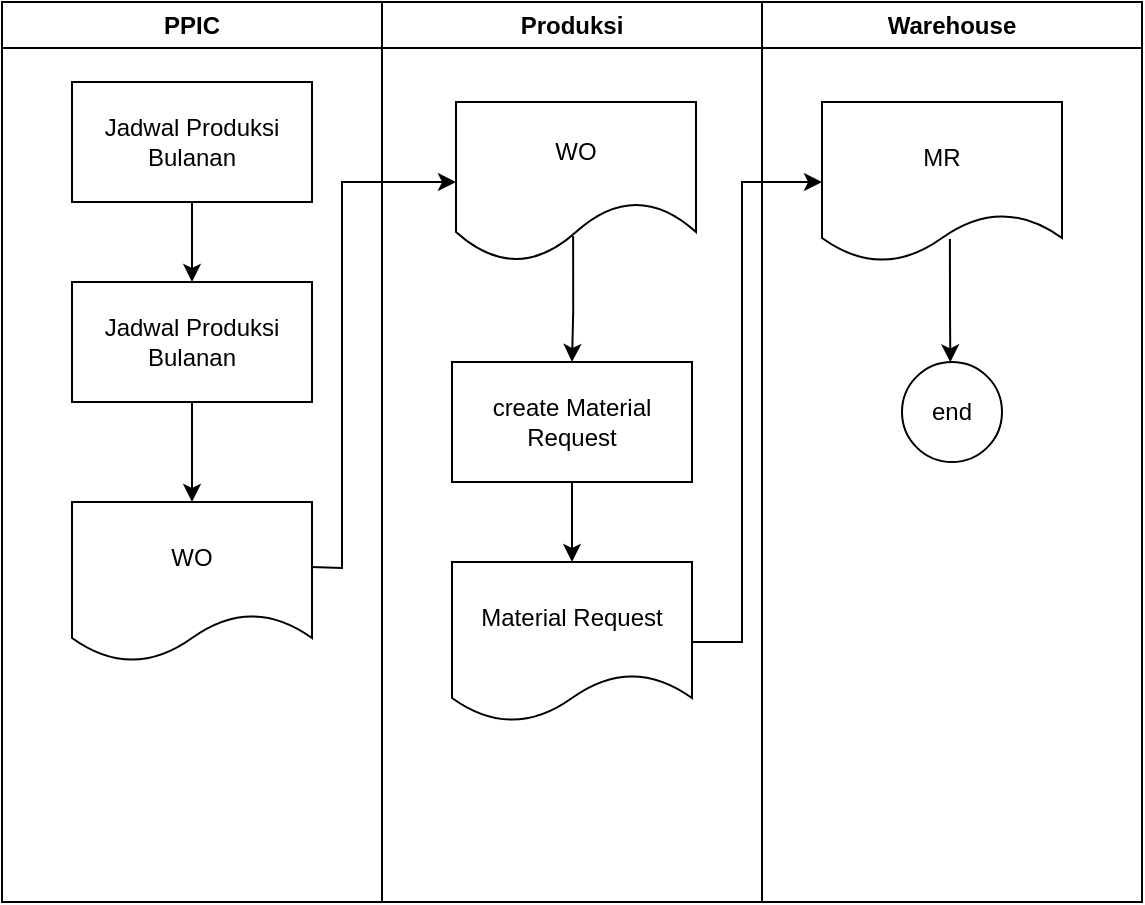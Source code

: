 <mxfile version="21.8.2" type="github">
  <diagram name="WO process" id="kqF_mJBYBKR-CQRFstvZ">
    <mxGraphModel dx="1035" dy="515" grid="1" gridSize="10" guides="1" tooltips="1" connect="1" arrows="1" fold="1" page="1" pageScale="1" pageWidth="827" pageHeight="1169" math="0" shadow="0">
      <root>
        <mxCell id="0" />
        <mxCell id="1" parent="0" />
        <mxCell id="Fn0qIPNBz0VR9quJUccj-1" value="PPIC" style="swimlane;whiteSpace=wrap;html=1;" vertex="1" parent="1">
          <mxGeometry x="110" y="150" width="190" height="450" as="geometry" />
        </mxCell>
        <mxCell id="Fn0qIPNBz0VR9quJUccj-4" style="edgeStyle=orthogonalEdgeStyle;rounded=0;orthogonalLoop=1;jettySize=auto;html=1;exitX=0.5;exitY=1;exitDx=0;exitDy=0;entryX=0.5;entryY=0;entryDx=0;entryDy=0;" edge="1" parent="Fn0qIPNBz0VR9quJUccj-1" source="Fn0qIPNBz0VR9quJUccj-2" target="Fn0qIPNBz0VR9quJUccj-3">
          <mxGeometry relative="1" as="geometry" />
        </mxCell>
        <mxCell id="Fn0qIPNBz0VR9quJUccj-2" value="Jadwal Produksi Bulanan" style="rounded=0;whiteSpace=wrap;html=1;" vertex="1" parent="Fn0qIPNBz0VR9quJUccj-1">
          <mxGeometry x="35" y="40" width="120" height="60" as="geometry" />
        </mxCell>
        <mxCell id="Fn0qIPNBz0VR9quJUccj-3" value="Jadwal Produksi Bulanan" style="rounded=0;whiteSpace=wrap;html=1;" vertex="1" parent="Fn0qIPNBz0VR9quJUccj-1">
          <mxGeometry x="35" y="140" width="120" height="60" as="geometry" />
        </mxCell>
        <mxCell id="Fn0qIPNBz0VR9quJUccj-5" value="WO" style="shape=document;whiteSpace=wrap;html=1;boundedLbl=1;" vertex="1" parent="Fn0qIPNBz0VR9quJUccj-1">
          <mxGeometry x="35" y="250" width="120" height="80" as="geometry" />
        </mxCell>
        <mxCell id="Fn0qIPNBz0VR9quJUccj-6" style="edgeStyle=orthogonalEdgeStyle;rounded=0;orthogonalLoop=1;jettySize=auto;html=1;exitX=0.5;exitY=1;exitDx=0;exitDy=0;entryX=0.5;entryY=0;entryDx=0;entryDy=0;" edge="1" parent="Fn0qIPNBz0VR9quJUccj-1" source="Fn0qIPNBz0VR9quJUccj-3" target="Fn0qIPNBz0VR9quJUccj-5">
          <mxGeometry relative="1" as="geometry">
            <mxPoint x="105" y="110" as="sourcePoint" />
            <mxPoint x="105" y="150" as="targetPoint" />
          </mxGeometry>
        </mxCell>
        <mxCell id="Fn0qIPNBz0VR9quJUccj-7" value="Produksi" style="swimlane;whiteSpace=wrap;html=1;startSize=23;" vertex="1" parent="1">
          <mxGeometry x="300" y="150" width="190" height="450" as="geometry" />
        </mxCell>
        <mxCell id="Fn0qIPNBz0VR9quJUccj-8" style="edgeStyle=orthogonalEdgeStyle;rounded=0;orthogonalLoop=1;jettySize=auto;html=1;exitX=0.5;exitY=1;exitDx=0;exitDy=0;entryX=0.5;entryY=0;entryDx=0;entryDy=0;" edge="1" parent="Fn0qIPNBz0VR9quJUccj-7" source="Fn0qIPNBz0VR9quJUccj-9">
          <mxGeometry relative="1" as="geometry">
            <mxPoint x="95" y="280" as="targetPoint" />
          </mxGeometry>
        </mxCell>
        <mxCell id="Fn0qIPNBz0VR9quJUccj-9" value="create Material Request" style="rounded=0;whiteSpace=wrap;html=1;" vertex="1" parent="Fn0qIPNBz0VR9quJUccj-7">
          <mxGeometry x="35" y="180" width="120" height="60" as="geometry" />
        </mxCell>
        <mxCell id="Fn0qIPNBz0VR9quJUccj-35" value="" style="edgeStyle=orthogonalEdgeStyle;rounded=0;orthogonalLoop=1;jettySize=auto;html=1;exitX=0.488;exitY=0.838;exitDx=0;exitDy=0;exitPerimeter=0;" edge="1" parent="Fn0qIPNBz0VR9quJUccj-7" source="Fn0qIPNBz0VR9quJUccj-15" target="Fn0qIPNBz0VR9quJUccj-9">
          <mxGeometry relative="1" as="geometry" />
        </mxCell>
        <mxCell id="Fn0qIPNBz0VR9quJUccj-15" value="WO" style="shape=document;whiteSpace=wrap;html=1;boundedLbl=1;size=0.375;" vertex="1" parent="Fn0qIPNBz0VR9quJUccj-7">
          <mxGeometry x="37" y="50" width="120" height="80" as="geometry" />
        </mxCell>
        <mxCell id="Fn0qIPNBz0VR9quJUccj-25" value="Material Request" style="shape=document;whiteSpace=wrap;html=1;boundedLbl=1;" vertex="1" parent="Fn0qIPNBz0VR9quJUccj-7">
          <mxGeometry x="35" y="280" width="120" height="80" as="geometry" />
        </mxCell>
        <mxCell id="Fn0qIPNBz0VR9quJUccj-16" value="" style="endArrow=classic;html=1;rounded=0;entryX=0;entryY=0.5;entryDx=0;entryDy=0;exitX=0.996;exitY=0.407;exitDx=0;exitDy=0;exitPerimeter=0;" edge="1" parent="1" source="Fn0qIPNBz0VR9quJUccj-5" target="Fn0qIPNBz0VR9quJUccj-15">
          <mxGeometry width="50" height="50" relative="1" as="geometry">
            <mxPoint x="310" y="300" as="sourcePoint" />
            <mxPoint x="360" y="250" as="targetPoint" />
            <Array as="points">
              <mxPoint x="280" y="433" />
              <mxPoint x="280" y="240" />
            </Array>
          </mxGeometry>
        </mxCell>
        <mxCell id="Fn0qIPNBz0VR9quJUccj-20" value="Warehouse" style="swimlane;whiteSpace=wrap;html=1;" vertex="1" parent="1">
          <mxGeometry x="490" y="150" width="190" height="450" as="geometry" />
        </mxCell>
        <mxCell id="Fn0qIPNBz0VR9quJUccj-23" value="MR" style="shape=document;whiteSpace=wrap;html=1;boundedLbl=1;" vertex="1" parent="Fn0qIPNBz0VR9quJUccj-20">
          <mxGeometry x="30" y="50" width="120" height="80" as="geometry" />
        </mxCell>
        <mxCell id="Fn0qIPNBz0VR9quJUccj-24" value="end" style="ellipse;whiteSpace=wrap;html=1;aspect=fixed;" vertex="1" parent="Fn0qIPNBz0VR9quJUccj-20">
          <mxGeometry x="70" y="180" width="50" height="50" as="geometry" />
        </mxCell>
        <mxCell id="Fn0qIPNBz0VR9quJUccj-36" value="" style="edgeStyle=orthogonalEdgeStyle;rounded=0;orthogonalLoop=1;jettySize=auto;html=1;exitX=0.533;exitY=0.857;exitDx=0;exitDy=0;exitPerimeter=0;entryX=0.493;entryY=0.003;entryDx=0;entryDy=0;entryPerimeter=0;" edge="1" parent="Fn0qIPNBz0VR9quJUccj-20" source="Fn0qIPNBz0VR9quJUccj-23">
          <mxGeometry relative="1" as="geometry">
            <mxPoint x="-85" y="140" as="sourcePoint" />
            <mxPoint x="94.16" y="180.18" as="targetPoint" />
          </mxGeometry>
        </mxCell>
        <mxCell id="Fn0qIPNBz0VR9quJUccj-27" style="edgeStyle=orthogonalEdgeStyle;rounded=0;orthogonalLoop=1;jettySize=auto;html=1;exitX=1;exitY=0.5;exitDx=0;exitDy=0;entryX=0;entryY=0.5;entryDx=0;entryDy=0;" edge="1" parent="1" source="Fn0qIPNBz0VR9quJUccj-25" target="Fn0qIPNBz0VR9quJUccj-23">
          <mxGeometry relative="1" as="geometry">
            <Array as="points">
              <mxPoint x="480" y="470" />
              <mxPoint x="480" y="240" />
            </Array>
          </mxGeometry>
        </mxCell>
      </root>
    </mxGraphModel>
  </diagram>
</mxfile>
